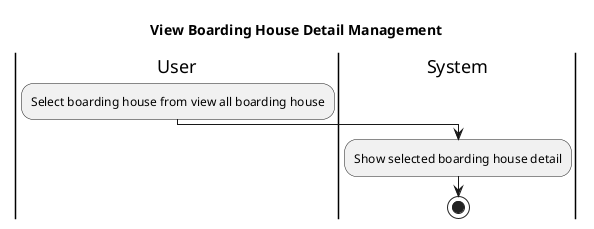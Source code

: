 @startuml
title View Boarding House Detail Management
|User|
    :Select boarding house from view all boarding house;
    
|System|
    :Show selected boarding house detail;
    stop
@enduml